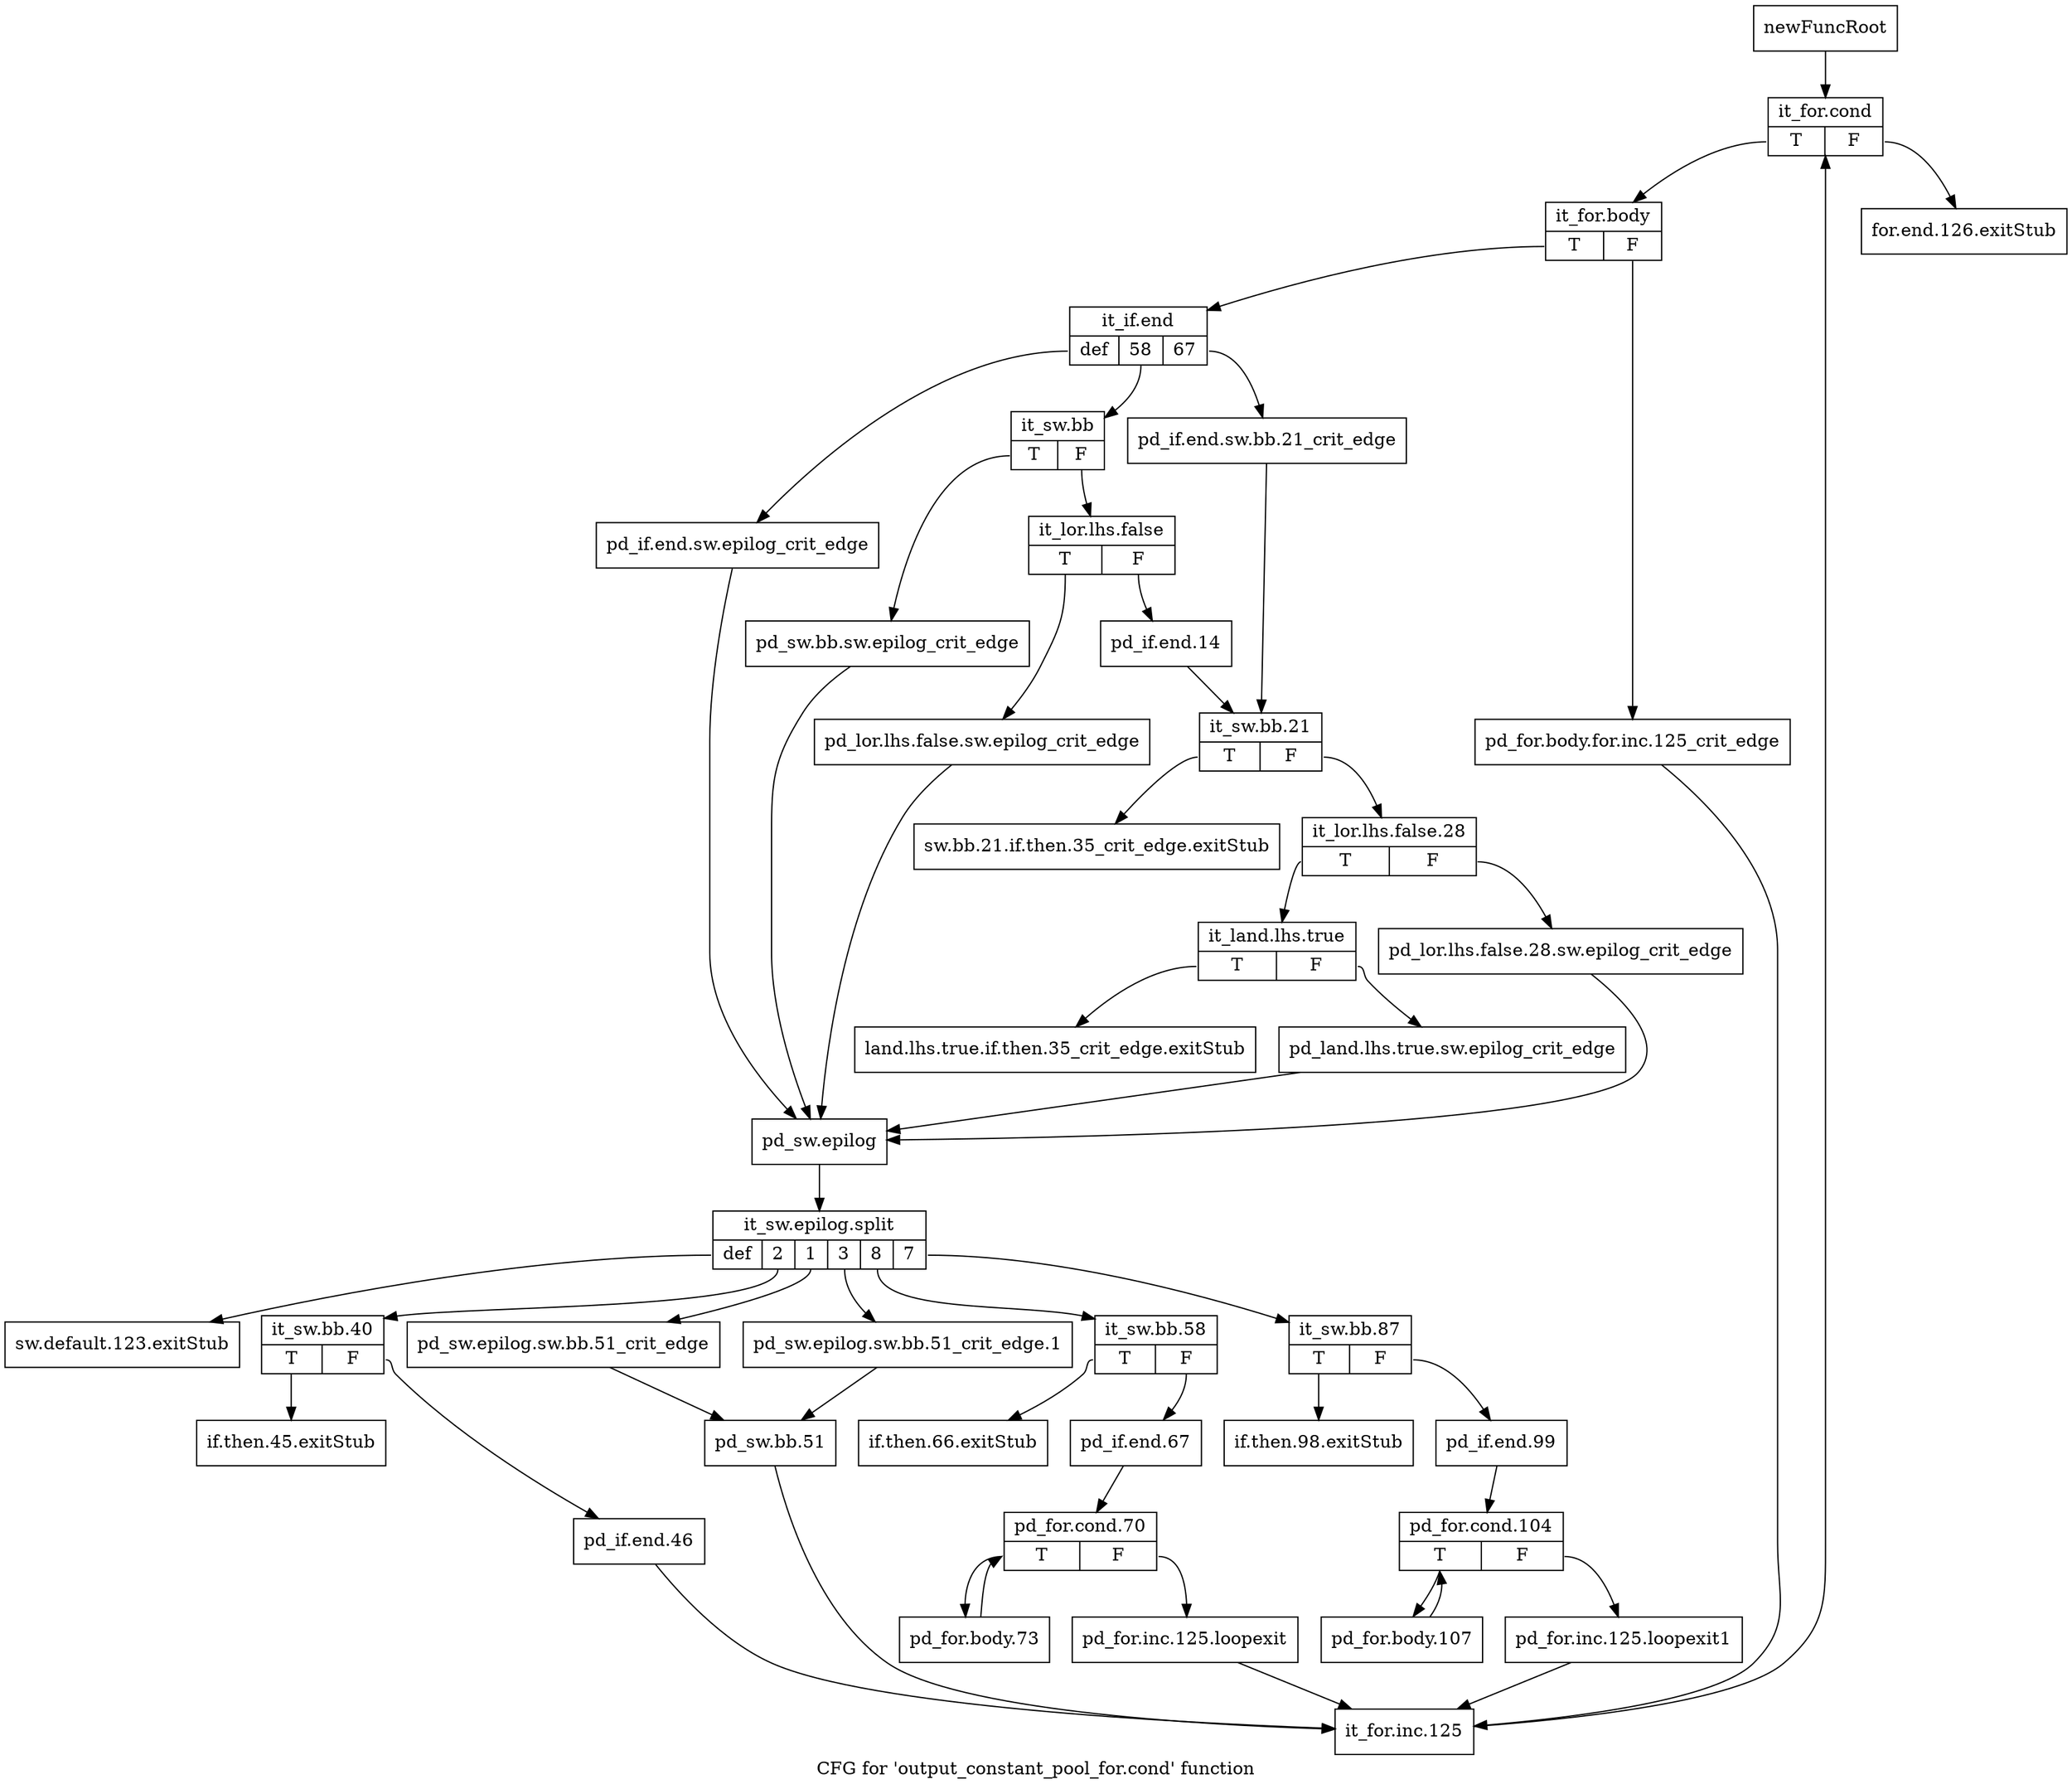 digraph "CFG for 'output_constant_pool_for.cond' function" {
	label="CFG for 'output_constant_pool_for.cond' function";

	Node0xc5b1a50 [shape=record,label="{newFuncRoot}"];
	Node0xc5b1a50 -> Node0xc64bde0;
	Node0xc64bbb0 [shape=record,label="{for.end.126.exitStub}"];
	Node0xc64bc00 [shape=record,label="{sw.bb.21.if.then.35_crit_edge.exitStub}"];
	Node0xc64bc50 [shape=record,label="{land.lhs.true.if.then.35_crit_edge.exitStub}"];
	Node0xc64bca0 [shape=record,label="{sw.default.123.exitStub}"];
	Node0xc64bcf0 [shape=record,label="{if.then.98.exitStub}"];
	Node0xc64bd40 [shape=record,label="{if.then.66.exitStub}"];
	Node0xc64bd90 [shape=record,label="{if.then.45.exitStub}"];
	Node0xc64bde0 [shape=record,label="{it_for.cond|{<s0>T|<s1>F}}"];
	Node0xc64bde0:s0 -> Node0xc64be30;
	Node0xc64bde0:s1 -> Node0xc64bbb0;
	Node0xc64be30 [shape=record,label="{it_for.body|{<s0>T|<s1>F}}"];
	Node0xc64be30:s0 -> Node0xc64bed0;
	Node0xc64be30:s1 -> Node0xc64be80;
	Node0xc64be80 [shape=record,label="{pd_for.body.for.inc.125_crit_edge}"];
	Node0xc64be80 -> Node0xc64c7e0;
	Node0xc64bed0 [shape=record,label="{it_if.end|{<s0>def|<s1>58|<s2>67}}"];
	Node0xc64bed0:s0 -> Node0xc64c290;
	Node0xc64bed0:s1 -> Node0xc64bf70;
	Node0xc64bed0:s2 -> Node0xc64bf20;
	Node0xc64bf20 [shape=record,label="{pd_if.end.sw.bb.21_crit_edge}"];
	Node0xc64bf20 -> Node0xc64c060;
	Node0xc64bf70 [shape=record,label="{it_sw.bb|{<s0>T|<s1>F}}"];
	Node0xc64bf70:s0 -> Node0xc64c240;
	Node0xc64bf70:s1 -> Node0xc64bfc0;
	Node0xc64bfc0 [shape=record,label="{it_lor.lhs.false|{<s0>T|<s1>F}}"];
	Node0xc64bfc0:s0 -> Node0xc64c1f0;
	Node0xc64bfc0:s1 -> Node0xc64c010;
	Node0xc64c010 [shape=record,label="{pd_if.end.14}"];
	Node0xc64c010 -> Node0xc64c060;
	Node0xc64c060 [shape=record,label="{it_sw.bb.21|{<s0>T|<s1>F}}"];
	Node0xc64c060:s0 -> Node0xc64bc00;
	Node0xc64c060:s1 -> Node0xc64c0b0;
	Node0xc64c0b0 [shape=record,label="{it_lor.lhs.false.28|{<s0>T|<s1>F}}"];
	Node0xc64c0b0:s0 -> Node0xc64c150;
	Node0xc64c0b0:s1 -> Node0xc64c100;
	Node0xc64c100 [shape=record,label="{pd_lor.lhs.false.28.sw.epilog_crit_edge}"];
	Node0xc64c100 -> Node0xc64c2e0;
	Node0xc64c150 [shape=record,label="{it_land.lhs.true|{<s0>T|<s1>F}}"];
	Node0xc64c150:s0 -> Node0xc64bc50;
	Node0xc64c150:s1 -> Node0xc64c1a0;
	Node0xc64c1a0 [shape=record,label="{pd_land.lhs.true.sw.epilog_crit_edge}"];
	Node0xc64c1a0 -> Node0xc64c2e0;
	Node0xc64c1f0 [shape=record,label="{pd_lor.lhs.false.sw.epilog_crit_edge}"];
	Node0xc64c1f0 -> Node0xc64c2e0;
	Node0xc64c240 [shape=record,label="{pd_sw.bb.sw.epilog_crit_edge}"];
	Node0xc64c240 -> Node0xc64c2e0;
	Node0xc64c290 [shape=record,label="{pd_if.end.sw.epilog_crit_edge}"];
	Node0xc64c290 -> Node0xc64c2e0;
	Node0xc64c2e0 [shape=record,label="{pd_sw.epilog}"];
	Node0xc64c2e0 -> Node0xfdac320;
	Node0xfdac320 [shape=record,label="{it_sw.epilog.split|{<s0>def|<s1>2|<s2>1|<s3>3|<s4>8|<s5>7}}"];
	Node0xfdac320:s0 -> Node0xc64bca0;
	Node0xfdac320:s1 -> Node0xc64c740;
	Node0xfdac320:s2 -> Node0xc64c6a0;
	Node0xfdac320:s3 -> Node0xc64c650;
	Node0xfdac320:s4 -> Node0xc64c4c0;
	Node0xfdac320:s5 -> Node0xc64c330;
	Node0xc64c330 [shape=record,label="{it_sw.bb.87|{<s0>T|<s1>F}}"];
	Node0xc64c330:s0 -> Node0xc64bcf0;
	Node0xc64c330:s1 -> Node0xc64c380;
	Node0xc64c380 [shape=record,label="{pd_if.end.99}"];
	Node0xc64c380 -> Node0xc64c3d0;
	Node0xc64c3d0 [shape=record,label="{pd_for.cond.104|{<s0>T|<s1>F}}"];
	Node0xc64c3d0:s0 -> Node0xc64c470;
	Node0xc64c3d0:s1 -> Node0xc64c420;
	Node0xc64c420 [shape=record,label="{pd_for.inc.125.loopexit1}"];
	Node0xc64c420 -> Node0xc64c7e0;
	Node0xc64c470 [shape=record,label="{pd_for.body.107}"];
	Node0xc64c470 -> Node0xc64c3d0;
	Node0xc64c4c0 [shape=record,label="{it_sw.bb.58|{<s0>T|<s1>F}}"];
	Node0xc64c4c0:s0 -> Node0xc64bd40;
	Node0xc64c4c0:s1 -> Node0xc64c510;
	Node0xc64c510 [shape=record,label="{pd_if.end.67}"];
	Node0xc64c510 -> Node0xc64c560;
	Node0xc64c560 [shape=record,label="{pd_for.cond.70|{<s0>T|<s1>F}}"];
	Node0xc64c560:s0 -> Node0xc64c600;
	Node0xc64c560:s1 -> Node0xc64c5b0;
	Node0xc64c5b0 [shape=record,label="{pd_for.inc.125.loopexit}"];
	Node0xc64c5b0 -> Node0xc64c7e0;
	Node0xc64c600 [shape=record,label="{pd_for.body.73}"];
	Node0xc64c600 -> Node0xc64c560;
	Node0xc64c650 [shape=record,label="{pd_sw.epilog.sw.bb.51_crit_edge.1}"];
	Node0xc64c650 -> Node0xc64c6f0;
	Node0xc64c6a0 [shape=record,label="{pd_sw.epilog.sw.bb.51_crit_edge}"];
	Node0xc64c6a0 -> Node0xc64c6f0;
	Node0xc64c6f0 [shape=record,label="{pd_sw.bb.51}"];
	Node0xc64c6f0 -> Node0xc64c7e0;
	Node0xc64c740 [shape=record,label="{it_sw.bb.40|{<s0>T|<s1>F}}"];
	Node0xc64c740:s0 -> Node0xc64bd90;
	Node0xc64c740:s1 -> Node0xc64c790;
	Node0xc64c790 [shape=record,label="{pd_if.end.46}"];
	Node0xc64c790 -> Node0xc64c7e0;
	Node0xc64c7e0 [shape=record,label="{it_for.inc.125}"];
	Node0xc64c7e0 -> Node0xc64bde0;
}

